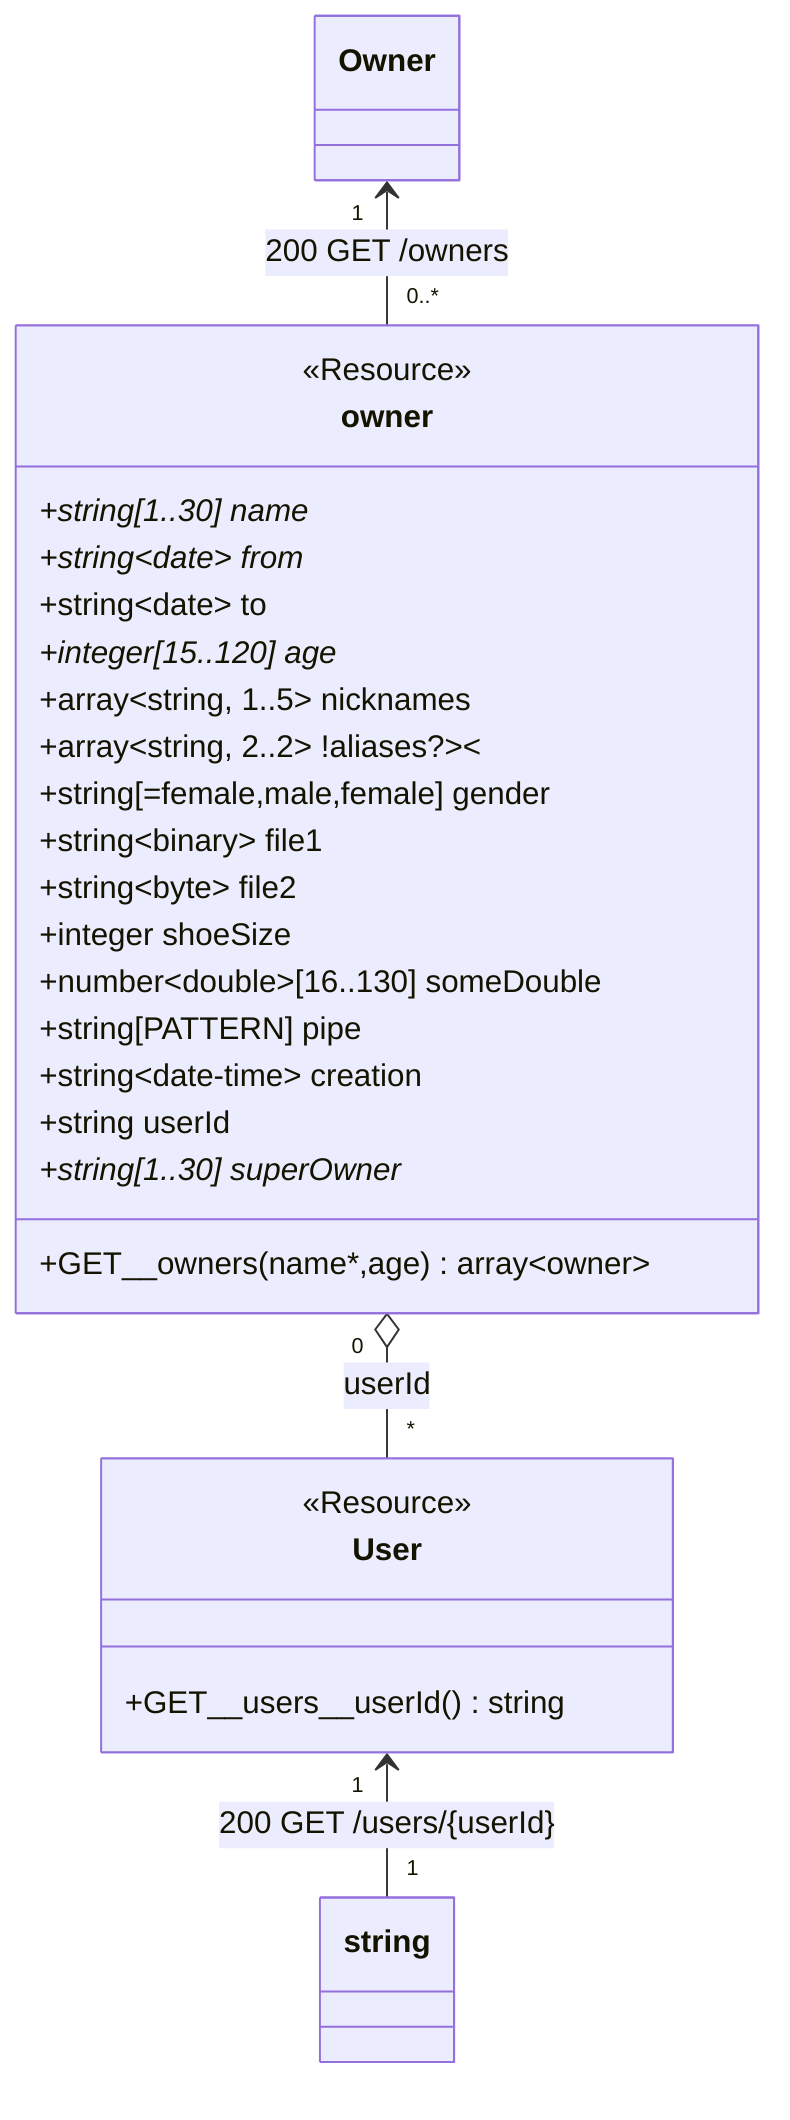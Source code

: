 classDiagram
  class owner{
    <<Resource>>
    +string[1..30] name*
    +string~date~ from*
    +string~date~ to
    +integer[15..120] age*
    +array~string, 1..5~ nicknames
    +array~string, 2..2~ !aliases?><
    +string[=female,male,female] gender
    +string~binary~ file1
    +string~byte~ file2
    +integer shoeSize
    +number~double~[16..130] someDouble
    +string[PATTERN] pipe
    +string~date-time~ creation
    +string userId
    +string[1..30] superOwner*
    +GET__owners(name*,age) array~owner~
  }
  owner "0" o-- "*" User : userId
  Owner "1" <-- "0..*" owner : 200 GET /owners

  class User{
    <<Resource>>
    +GET__users__userId() string
  }
  User "1" <-- "1" string : 200 GET /users/{userId}